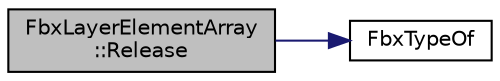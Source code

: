 digraph "FbxLayerElementArray::Release"
{
  edge [fontname="Helvetica",fontsize="10",labelfontname="Helvetica",labelfontsize="10"];
  node [fontname="Helvetica",fontsize="10",shape=record];
  rankdir="LR";
  Node114 [label="FbxLayerElementArray\l::Release",height=0.2,width=0.4,color="black", fillcolor="grey75", style="filled", fontcolor="black"];
  Node114 -> Node115 [color="midnightblue",fontsize="10",style="solid"];
  Node115 [label="FbxTypeOf",height=0.2,width=0.4,color="black", fillcolor="white", style="filled",URL="$fbxlayer_8h.html#a729662a11e394d8121317d19cb7c5fab"];
}
